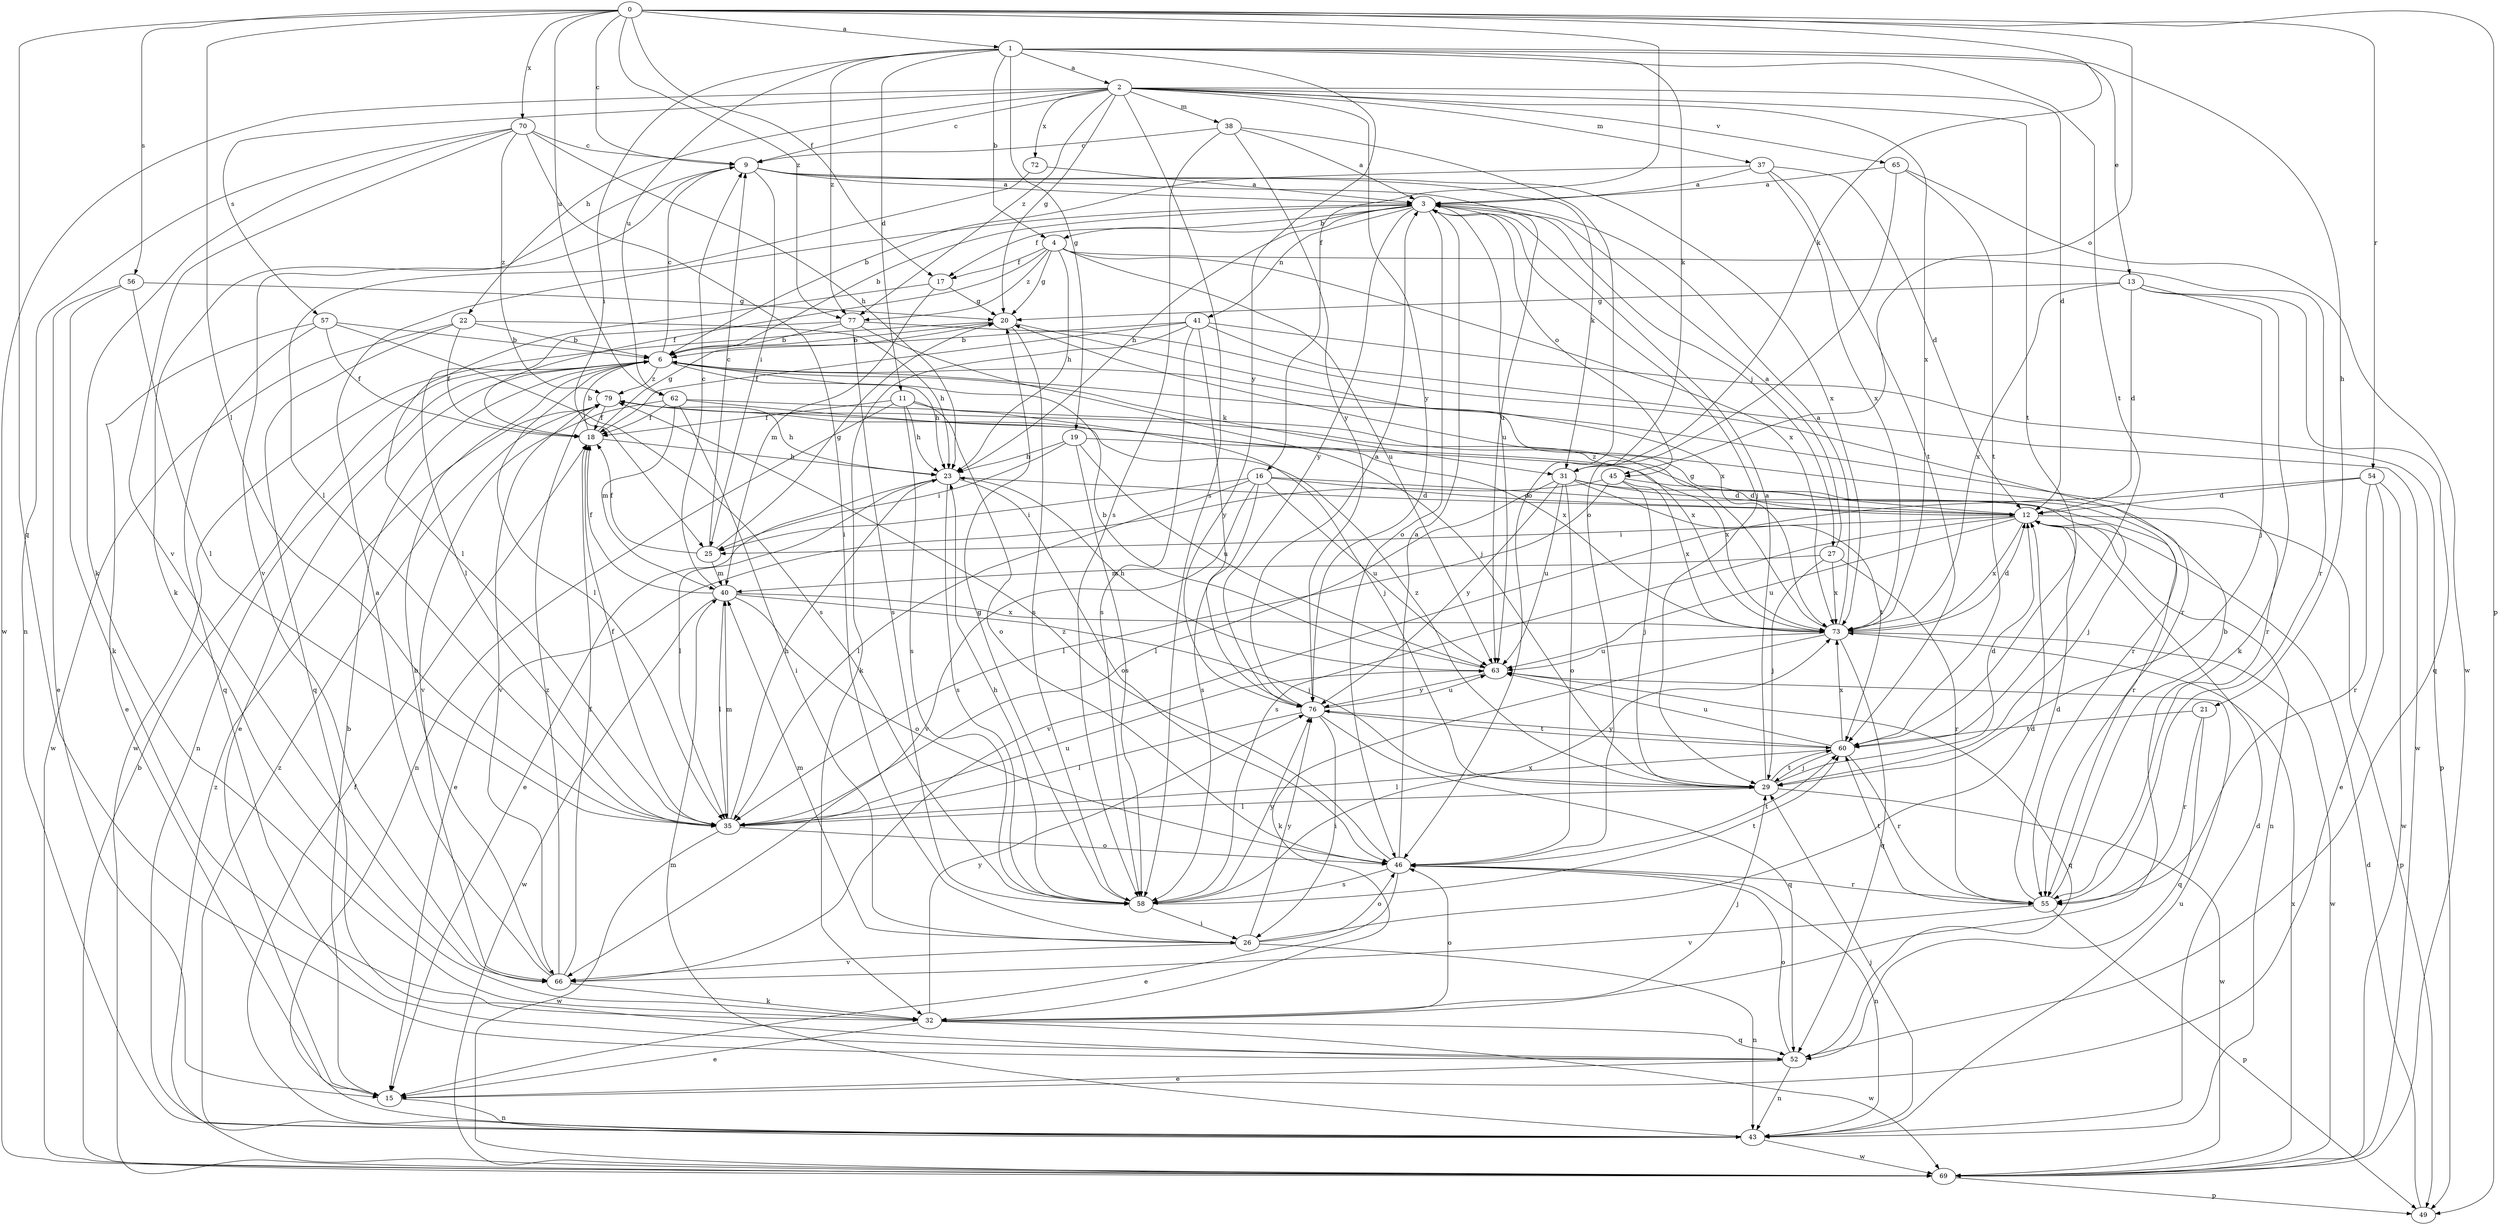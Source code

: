 strict digraph  {
0;
1;
2;
3;
4;
6;
9;
11;
12;
13;
15;
16;
17;
18;
19;
20;
21;
22;
23;
25;
26;
27;
29;
31;
32;
35;
37;
38;
40;
41;
43;
45;
46;
49;
52;
54;
55;
56;
57;
58;
60;
62;
63;
65;
66;
69;
70;
72;
73;
76;
77;
79;
0 -> 1  [label=a];
0 -> 9  [label=c];
0 -> 16  [label=f];
0 -> 17  [label=f];
0 -> 31  [label=k];
0 -> 35  [label=l];
0 -> 45  [label=o];
0 -> 49  [label=p];
0 -> 52  [label=q];
0 -> 54  [label=r];
0 -> 56  [label=s];
0 -> 62  [label=u];
0 -> 70  [label=x];
0 -> 77  [label=z];
1 -> 2  [label=a];
1 -> 4  [label=b];
1 -> 11  [label=d];
1 -> 13  [label=e];
1 -> 19  [label=g];
1 -> 21  [label=h];
1 -> 25  [label=i];
1 -> 31  [label=k];
1 -> 60  [label=t];
1 -> 62  [label=u];
1 -> 76  [label=y];
1 -> 77  [label=z];
2 -> 9  [label=c];
2 -> 12  [label=d];
2 -> 20  [label=g];
2 -> 22  [label=h];
2 -> 37  [label=m];
2 -> 38  [label=m];
2 -> 57  [label=s];
2 -> 58  [label=s];
2 -> 60  [label=t];
2 -> 65  [label=v];
2 -> 69  [label=w];
2 -> 72  [label=x];
2 -> 73  [label=x];
2 -> 76  [label=y];
2 -> 77  [label=z];
3 -> 4  [label=b];
3 -> 6  [label=b];
3 -> 17  [label=f];
3 -> 23  [label=h];
3 -> 27  [label=j];
3 -> 29  [label=j];
3 -> 41  [label=n];
3 -> 45  [label=o];
3 -> 46  [label=o];
3 -> 63  [label=u];
3 -> 76  [label=y];
4 -> 17  [label=f];
4 -> 18  [label=f];
4 -> 20  [label=g];
4 -> 23  [label=h];
4 -> 55  [label=r];
4 -> 63  [label=u];
4 -> 73  [label=x];
4 -> 77  [label=z];
6 -> 9  [label=c];
6 -> 15  [label=e];
6 -> 23  [label=h];
6 -> 31  [label=k];
6 -> 35  [label=l];
6 -> 43  [label=n];
6 -> 55  [label=r];
6 -> 79  [label=z];
9 -> 3  [label=a];
9 -> 25  [label=i];
9 -> 31  [label=k];
9 -> 32  [label=k];
9 -> 63  [label=u];
9 -> 66  [label=v];
9 -> 73  [label=x];
11 -> 18  [label=f];
11 -> 23  [label=h];
11 -> 29  [label=j];
11 -> 43  [label=n];
11 -> 46  [label=o];
11 -> 58  [label=s];
12 -> 25  [label=i];
12 -> 43  [label=n];
12 -> 49  [label=p];
12 -> 58  [label=s];
12 -> 63  [label=u];
12 -> 73  [label=x];
12 -> 79  [label=z];
13 -> 12  [label=d];
13 -> 20  [label=g];
13 -> 29  [label=j];
13 -> 32  [label=k];
13 -> 52  [label=q];
13 -> 73  [label=x];
15 -> 6  [label=b];
15 -> 43  [label=n];
16 -> 12  [label=d];
16 -> 25  [label=i];
16 -> 35  [label=l];
16 -> 55  [label=r];
16 -> 58  [label=s];
16 -> 63  [label=u];
16 -> 66  [label=v];
17 -> 20  [label=g];
17 -> 35  [label=l];
17 -> 40  [label=m];
18 -> 6  [label=b];
18 -> 20  [label=g];
18 -> 23  [label=h];
19 -> 23  [label=h];
19 -> 25  [label=i];
19 -> 58  [label=s];
19 -> 63  [label=u];
19 -> 73  [label=x];
20 -> 6  [label=b];
20 -> 58  [label=s];
20 -> 69  [label=w];
20 -> 73  [label=x];
21 -> 52  [label=q];
21 -> 55  [label=r];
21 -> 60  [label=t];
22 -> 6  [label=b];
22 -> 18  [label=f];
22 -> 23  [label=h];
22 -> 52  [label=q];
22 -> 69  [label=w];
23 -> 12  [label=d];
23 -> 15  [label=e];
23 -> 35  [label=l];
23 -> 46  [label=o];
23 -> 58  [label=s];
25 -> 9  [label=c];
25 -> 18  [label=f];
25 -> 20  [label=g];
25 -> 40  [label=m];
26 -> 12  [label=d];
26 -> 40  [label=m];
26 -> 43  [label=n];
26 -> 46  [label=o];
26 -> 66  [label=v];
26 -> 76  [label=y];
27 -> 3  [label=a];
27 -> 29  [label=j];
27 -> 40  [label=m];
27 -> 55  [label=r];
27 -> 73  [label=x];
29 -> 3  [label=a];
29 -> 12  [label=d];
29 -> 35  [label=l];
29 -> 60  [label=t];
29 -> 69  [label=w];
29 -> 79  [label=z];
31 -> 12  [label=d];
31 -> 29  [label=j];
31 -> 35  [label=l];
31 -> 46  [label=o];
31 -> 60  [label=t];
31 -> 63  [label=u];
31 -> 76  [label=y];
32 -> 15  [label=e];
32 -> 29  [label=j];
32 -> 46  [label=o];
32 -> 52  [label=q];
32 -> 69  [label=w];
32 -> 76  [label=y];
35 -> 18  [label=f];
35 -> 23  [label=h];
35 -> 40  [label=m];
35 -> 46  [label=o];
35 -> 63  [label=u];
35 -> 69  [label=w];
37 -> 3  [label=a];
37 -> 6  [label=b];
37 -> 12  [label=d];
37 -> 60  [label=t];
37 -> 73  [label=x];
38 -> 3  [label=a];
38 -> 9  [label=c];
38 -> 46  [label=o];
38 -> 58  [label=s];
38 -> 76  [label=y];
40 -> 9  [label=c];
40 -> 18  [label=f];
40 -> 29  [label=j];
40 -> 35  [label=l];
40 -> 46  [label=o];
40 -> 69  [label=w];
40 -> 73  [label=x];
41 -> 6  [label=b];
41 -> 18  [label=f];
41 -> 32  [label=k];
41 -> 49  [label=p];
41 -> 58  [label=s];
41 -> 69  [label=w];
41 -> 76  [label=y];
43 -> 12  [label=d];
43 -> 18  [label=f];
43 -> 29  [label=j];
43 -> 40  [label=m];
43 -> 63  [label=u];
43 -> 69  [label=w];
43 -> 79  [label=z];
45 -> 12  [label=d];
45 -> 15  [label=e];
45 -> 29  [label=j];
45 -> 35  [label=l];
45 -> 73  [label=x];
46 -> 3  [label=a];
46 -> 15  [label=e];
46 -> 43  [label=n];
46 -> 55  [label=r];
46 -> 58  [label=s];
46 -> 60  [label=t];
46 -> 79  [label=z];
49 -> 12  [label=d];
52 -> 15  [label=e];
52 -> 43  [label=n];
52 -> 46  [label=o];
54 -> 12  [label=d];
54 -> 15  [label=e];
54 -> 55  [label=r];
54 -> 66  [label=v];
54 -> 69  [label=w];
55 -> 6  [label=b];
55 -> 12  [label=d];
55 -> 49  [label=p];
55 -> 60  [label=t];
55 -> 66  [label=v];
56 -> 15  [label=e];
56 -> 20  [label=g];
56 -> 32  [label=k];
56 -> 35  [label=l];
57 -> 6  [label=b];
57 -> 15  [label=e];
57 -> 18  [label=f];
57 -> 52  [label=q];
57 -> 58  [label=s];
58 -> 20  [label=g];
58 -> 23  [label=h];
58 -> 26  [label=i];
58 -> 60  [label=t];
58 -> 73  [label=x];
58 -> 76  [label=y];
60 -> 29  [label=j];
60 -> 35  [label=l];
60 -> 55  [label=r];
60 -> 63  [label=u];
60 -> 73  [label=x];
60 -> 76  [label=y];
62 -> 18  [label=f];
62 -> 26  [label=i];
62 -> 40  [label=m];
62 -> 55  [label=r];
62 -> 66  [label=v];
62 -> 73  [label=x];
63 -> 6  [label=b];
63 -> 23  [label=h];
63 -> 52  [label=q];
63 -> 76  [label=y];
65 -> 3  [label=a];
65 -> 46  [label=o];
65 -> 60  [label=t];
65 -> 69  [label=w];
66 -> 3  [label=a];
66 -> 6  [label=b];
66 -> 18  [label=f];
66 -> 32  [label=k];
66 -> 79  [label=z];
69 -> 6  [label=b];
69 -> 49  [label=p];
69 -> 73  [label=x];
69 -> 79  [label=z];
70 -> 9  [label=c];
70 -> 23  [label=h];
70 -> 26  [label=i];
70 -> 32  [label=k];
70 -> 43  [label=n];
70 -> 66  [label=v];
70 -> 79  [label=z];
72 -> 3  [label=a];
72 -> 35  [label=l];
73 -> 3  [label=a];
73 -> 12  [label=d];
73 -> 20  [label=g];
73 -> 32  [label=k];
73 -> 52  [label=q];
73 -> 63  [label=u];
73 -> 69  [label=w];
76 -> 3  [label=a];
76 -> 26  [label=i];
76 -> 35  [label=l];
76 -> 52  [label=q];
76 -> 60  [label=t];
76 -> 63  [label=u];
77 -> 6  [label=b];
77 -> 29  [label=j];
77 -> 35  [label=l];
77 -> 55  [label=r];
77 -> 58  [label=s];
79 -> 18  [label=f];
79 -> 23  [label=h];
79 -> 66  [label=v];
79 -> 73  [label=x];
}
